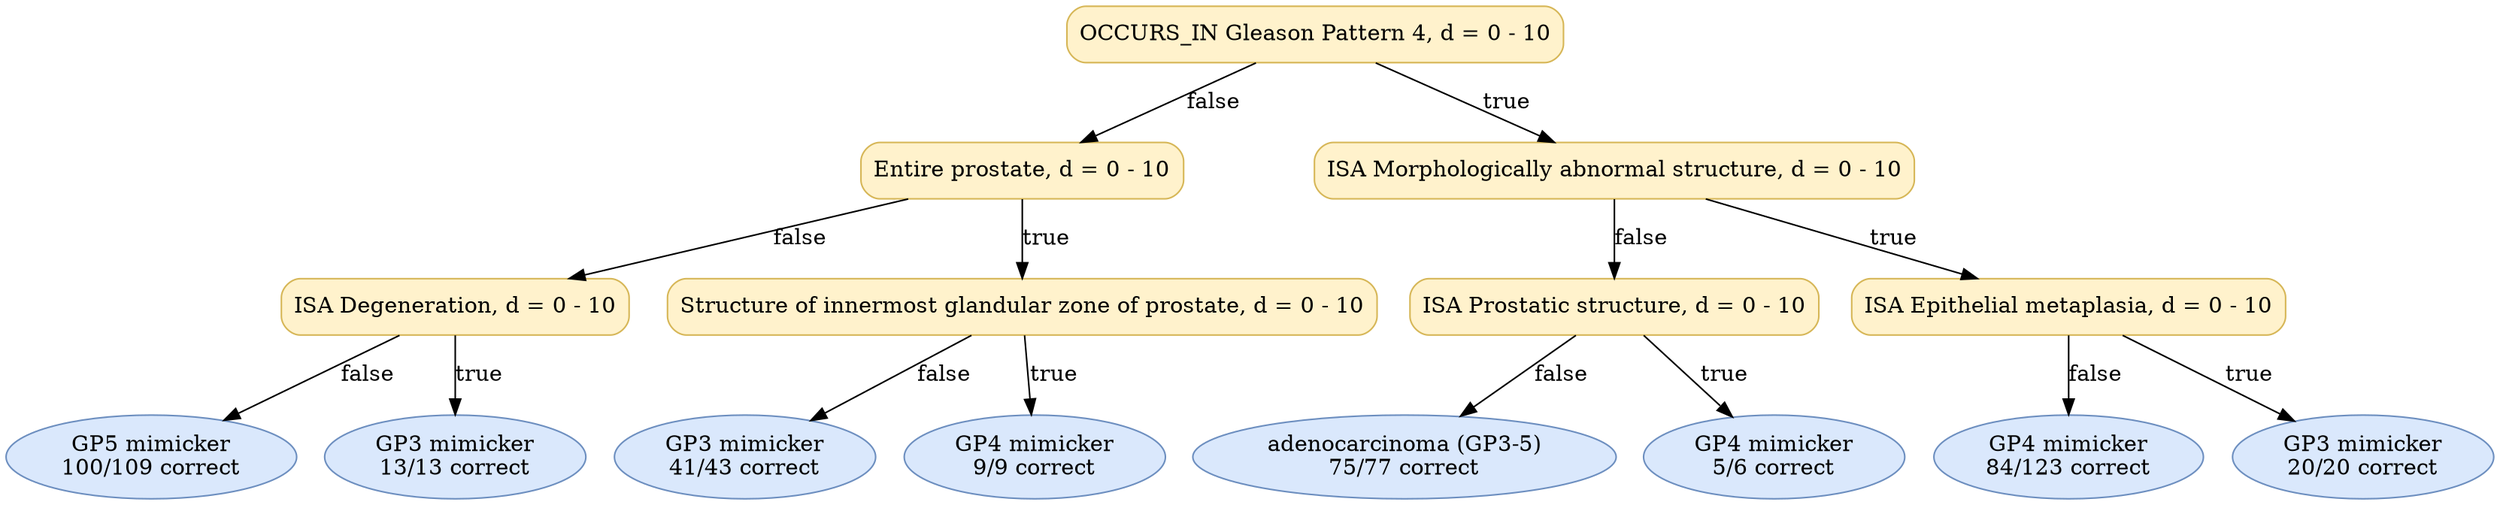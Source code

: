 digraph "DT" {
fontname="Times-Roman";
label="";
node [fontname="Times-Roman"];
Node1 [color="#D6B656", fillcolor="#FFF2CC", label="OCCURS_IN Gleason Pattern 4, d = 0 - 10", shape="box", style="rounded,filled"];
Node2 [color="#D6B656", fillcolor="#FFF2CC", label="Entire prostate, d = 0 - 10", shape="box", style="rounded,filled"];
Node3 [color="#D6B656", fillcolor="#FFF2CC", label="ISA Degeneration, d = 0 - 10", shape="box", style="rounded,filled"];
Node4 [color="#6C8EBF", fillcolor="#DAE8FC", label=<GP5 mimicker<br/>100/109 correct>, shape="ellipse", style="rounded,filled"];
Node5 [color="#6C8EBF", fillcolor="#DAE8FC", label=<GP3 mimicker<br/>13/13 correct>, shape="ellipse", style="rounded,filled"];
Node6 [color="#D6B656", fillcolor="#FFF2CC", label="Structure of innermost glandular zone of prostate, d = 0 - 10", shape="box", style="rounded,filled"];
Node7 [color="#6C8EBF", fillcolor="#DAE8FC", label=<GP3 mimicker<br/>41/43 correct>, shape="ellipse", style="rounded,filled"];
Node8 [color="#6C8EBF", fillcolor="#DAE8FC", label=<GP4 mimicker<br/>9/9 correct>, shape="ellipse", style="rounded,filled"];
Node9 [color="#D6B656", fillcolor="#FFF2CC", label="ISA Morphologically abnormal structure, d = 0 - 10", shape="box", style="rounded,filled"];
Node10 [color="#D6B656", fillcolor="#FFF2CC", label="ISA Prostatic structure, d = 0 - 10", shape="box", style="rounded,filled"];
Node11 [color="#6C8EBF", fillcolor="#DAE8FC", label=<adenocarcinoma (GP3-5)<br/>75/77 correct>, shape="ellipse", style="rounded,filled"];
Node12 [color="#6C8EBF", fillcolor="#DAE8FC", label=<GP4 mimicker<br/>5/6 correct>, shape="ellipse", style="rounded,filled"];
Node13 [color="#D6B656", fillcolor="#FFF2CC", label="ISA Epithelial metaplasia, d = 0 - 10", shape="box", style="rounded,filled"];
Node14 [color="#6C8EBF", fillcolor="#DAE8FC", label=<GP4 mimicker<br/>84/123 correct>, shape="ellipse", style="rounded,filled"];
Node15 [color="#6C8EBF", fillcolor="#DAE8FC", label=<GP3 mimicker<br/>20/20 correct>, shape="ellipse", style="rounded,filled"];
Node1 -> Node2  [key=0, label="false"];
Node1 -> Node9  [key=0, label="true"];
Node2 -> Node3  [key=0, label="false"];
Node2 -> Node6  [key=0, label="true"];
Node3 -> Node4  [key=0, label="false"];
Node3 -> Node5  [key=0, label="true"];
Node6 -> Node7  [key=0, label="false"];
Node6 -> Node8  [key=0, label="true"];
Node9 -> Node10  [key=0, label="false"];
Node9 -> Node13  [key=0, label="true"];
Node10 -> Node11  [key=0, label="false"];
Node10 -> Node12  [key=0, label="true"];
Node13 -> Node14  [key=0, label="false"];
Node13 -> Node15  [key=0, label="true"];
}
